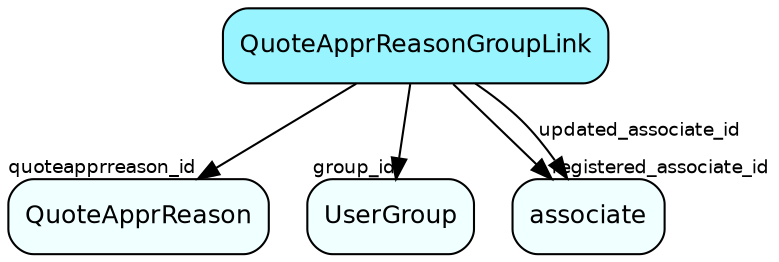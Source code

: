 digraph QuoteApprReasonGroupLink  {
node [shape = box style="rounded, filled" fontname = "Helvetica" fontsize = "12" ]
edge [fontname = "Helvetica" fontsize = "9"]

QuoteApprReasonGroupLink[fillcolor = "cadetblue1"]
QuoteApprReason[fillcolor = "azure1"]
UserGroup[fillcolor = "azure1"]
associate[fillcolor = "azure1"]
QuoteApprReasonGroupLink -> QuoteApprReason [headlabel = "quoteapprreason_id"]
QuoteApprReasonGroupLink -> UserGroup [headlabel = "group_id"]
QuoteApprReasonGroupLink -> associate [headlabel = "registered_associate_id"]
QuoteApprReasonGroupLink -> associate [label = "updated_associate_id"]
}
